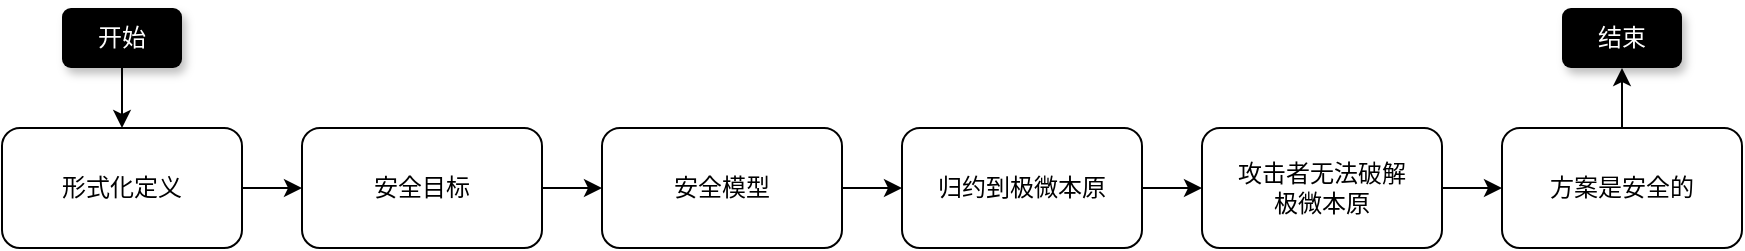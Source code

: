 <mxfile version="21.1.1" type="github">
  <diagram name="第 1 页" id="H3rtifVKTXqs-qG-SYUc">
    <mxGraphModel dx="897" dy="576" grid="1" gridSize="10" guides="1" tooltips="1" connect="1" arrows="0" fold="1" page="0" pageScale="1" pageWidth="827" pageHeight="1169" math="1" shadow="0">
      <root>
        <mxCell id="0" />
        <mxCell id="1" parent="0" />
        <mxCell id="71BKZCQ0VC07r_khRo1_-13" style="edgeStyle=orthogonalEdgeStyle;rounded=0;orthogonalLoop=1;jettySize=auto;html=1;exitX=1;exitY=0.5;exitDx=0;exitDy=0;" edge="1" parent="1" source="JFFqr6XXY-S861Ni9DFR-1" target="JFFqr6XXY-S861Ni9DFR-2">
          <mxGeometry relative="1" as="geometry" />
        </mxCell>
        <mxCell id="JFFqr6XXY-S861Ni9DFR-1" value="形式化定义" style="rounded=1;whiteSpace=wrap;html=1;" parent="1" vertex="1">
          <mxGeometry x="290" y="100" width="120" height="60" as="geometry" />
        </mxCell>
        <mxCell id="71BKZCQ0VC07r_khRo1_-14" style="edgeStyle=orthogonalEdgeStyle;rounded=0;orthogonalLoop=1;jettySize=auto;html=1;exitX=1;exitY=0.5;exitDx=0;exitDy=0;entryX=0;entryY=0.5;entryDx=0;entryDy=0;" edge="1" parent="1" source="JFFqr6XXY-S861Ni9DFR-2" target="JFFqr6XXY-S861Ni9DFR-4">
          <mxGeometry relative="1" as="geometry" />
        </mxCell>
        <mxCell id="JFFqr6XXY-S861Ni9DFR-2" value="安全目标" style="rounded=1;whiteSpace=wrap;html=1;" parent="1" vertex="1">
          <mxGeometry x="440" y="100" width="120" height="60" as="geometry" />
        </mxCell>
        <mxCell id="71BKZCQ0VC07r_khRo1_-15" style="edgeStyle=orthogonalEdgeStyle;rounded=0;orthogonalLoop=1;jettySize=auto;html=1;exitX=1;exitY=0.5;exitDx=0;exitDy=0;entryX=0;entryY=0.5;entryDx=0;entryDy=0;" edge="1" parent="1" source="JFFqr6XXY-S861Ni9DFR-4" target="JFFqr6XXY-S861Ni9DFR-6">
          <mxGeometry relative="1" as="geometry" />
        </mxCell>
        <mxCell id="JFFqr6XXY-S861Ni9DFR-4" value="安全模型" style="rounded=1;whiteSpace=wrap;html=1;" parent="1" vertex="1">
          <mxGeometry x="590" y="100" width="120" height="60" as="geometry" />
        </mxCell>
        <mxCell id="71BKZCQ0VC07r_khRo1_-20" style="edgeStyle=orthogonalEdgeStyle;rounded=0;orthogonalLoop=1;jettySize=auto;html=1;exitX=1;exitY=0.5;exitDx=0;exitDy=0;entryX=0;entryY=0.5;entryDx=0;entryDy=0;" edge="1" parent="1" source="JFFqr6XXY-S861Ni9DFR-6" target="71BKZCQ0VC07r_khRo1_-1">
          <mxGeometry relative="1" as="geometry" />
        </mxCell>
        <mxCell id="JFFqr6XXY-S861Ni9DFR-6" value="归约到极微本原" style="rounded=1;whiteSpace=wrap;html=1;" parent="1" vertex="1">
          <mxGeometry x="740" y="100" width="120" height="60" as="geometry" />
        </mxCell>
        <mxCell id="JFFqr6XXY-S861Ni9DFR-23" value="&lt;font style=&quot;background-color: rgb(0, 0, 0);&quot; color=&quot;#ffffff&quot;&gt;结束&lt;/font&gt;" style="text;html=1;align=center;verticalAlign=middle;whiteSpace=wrap;rounded=1;shadow=1;fillColor=#000000;" parent="1" vertex="1">
          <mxGeometry x="1070" y="40" width="60" height="30" as="geometry" />
        </mxCell>
        <mxCell id="71BKZCQ0VC07r_khRo1_-19" style="edgeStyle=orthogonalEdgeStyle;rounded=0;orthogonalLoop=1;jettySize=auto;html=1;exitX=0.5;exitY=1;exitDx=0;exitDy=0;entryX=0.5;entryY=0;entryDx=0;entryDy=0;" edge="1" parent="1" source="JFFqr6XXY-S861Ni9DFR-20" target="JFFqr6XXY-S861Ni9DFR-1">
          <mxGeometry relative="1" as="geometry" />
        </mxCell>
        <mxCell id="JFFqr6XXY-S861Ni9DFR-20" value="&lt;font style=&quot;background-color: rgb(0, 0, 0);&quot; color=&quot;#ffffff&quot;&gt;开始&lt;/font&gt;" style="text;html=1;align=center;verticalAlign=middle;whiteSpace=wrap;rounded=1;shadow=1;fillColor=#000000;" parent="1" vertex="1">
          <mxGeometry x="320" y="40" width="60" height="30" as="geometry" />
        </mxCell>
        <mxCell id="71BKZCQ0VC07r_khRo1_-21" style="edgeStyle=orthogonalEdgeStyle;rounded=0;orthogonalLoop=1;jettySize=auto;html=1;exitX=1;exitY=0.5;exitDx=0;exitDy=0;entryX=0;entryY=0.5;entryDx=0;entryDy=0;" edge="1" parent="1" source="71BKZCQ0VC07r_khRo1_-1" target="71BKZCQ0VC07r_khRo1_-5">
          <mxGeometry relative="1" as="geometry" />
        </mxCell>
        <mxCell id="71BKZCQ0VC07r_khRo1_-1" value="攻击者无法破解&lt;br&gt;极微本原" style="rounded=1;whiteSpace=wrap;html=1;" vertex="1" parent="1">
          <mxGeometry x="890" y="100" width="120" height="60" as="geometry" />
        </mxCell>
        <mxCell id="71BKZCQ0VC07r_khRo1_-22" style="edgeStyle=orthogonalEdgeStyle;rounded=0;orthogonalLoop=1;jettySize=auto;html=1;exitX=0.5;exitY=0;exitDx=0;exitDy=0;entryX=0.5;entryY=1;entryDx=0;entryDy=0;" edge="1" parent="1" source="71BKZCQ0VC07r_khRo1_-5" target="JFFqr6XXY-S861Ni9DFR-23">
          <mxGeometry relative="1" as="geometry" />
        </mxCell>
        <mxCell id="71BKZCQ0VC07r_khRo1_-5" value="方案是安全的" style="rounded=1;whiteSpace=wrap;html=1;" vertex="1" parent="1">
          <mxGeometry x="1040" y="100" width="120" height="60" as="geometry" />
        </mxCell>
      </root>
    </mxGraphModel>
  </diagram>
</mxfile>
